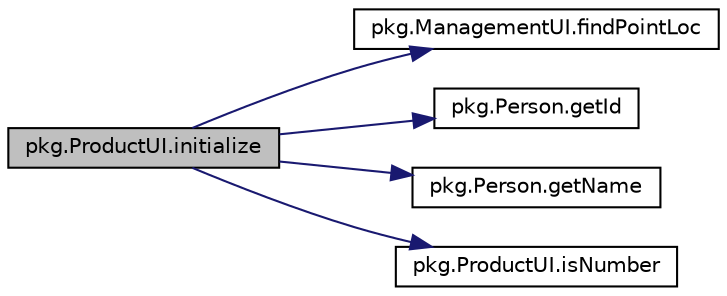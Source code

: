 digraph "pkg.ProductUI.initialize"
{
  edge [fontname="Helvetica",fontsize="10",labelfontname="Helvetica",labelfontsize="10"];
  node [fontname="Helvetica",fontsize="10",shape=record];
  rankdir="LR";
  Node1 [label="pkg.ProductUI.initialize",height=0.2,width=0.4,color="black", fillcolor="grey75", style="filled", fontcolor="black"];
  Node1 -> Node2 [color="midnightblue",fontsize="10",style="solid",fontname="Helvetica"];
  Node2 [label="pkg.ManagementUI.findPointLoc",height=0.2,width=0.4,color="black", fillcolor="white", style="filled",URL="$classpkg_1_1_management_u_i.html#a23fb9a0d7bae4106d1f604b6035de259"];
  Node1 -> Node3 [color="midnightblue",fontsize="10",style="solid",fontname="Helvetica"];
  Node3 [label="pkg.Person.getId",height=0.2,width=0.4,color="black", fillcolor="white", style="filled",URL="$classpkg_1_1_person.html#a2da9408fa69eac5cd12efdbdf93b82ed"];
  Node1 -> Node4 [color="midnightblue",fontsize="10",style="solid",fontname="Helvetica"];
  Node4 [label="pkg.Person.getName",height=0.2,width=0.4,color="black", fillcolor="white", style="filled",URL="$classpkg_1_1_person.html#ab524891b4990ebc4792ee2b8ad7748df"];
  Node1 -> Node5 [color="midnightblue",fontsize="10",style="solid",fontname="Helvetica"];
  Node5 [label="pkg.ProductUI.isNumber",height=0.2,width=0.4,color="black", fillcolor="white", style="filled",URL="$classpkg_1_1_product_u_i.html#a643538618cd15aa1607227e9f398554b"];
}
